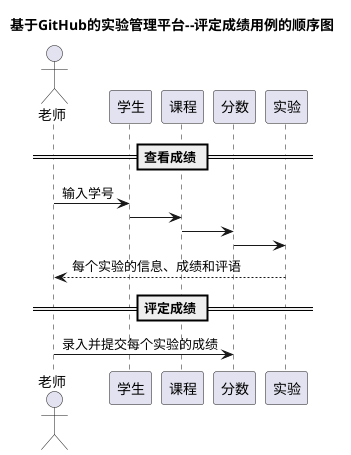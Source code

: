@startuml
title 基于GitHub的实验管理平台--评定成绩用例的顺序图
actor 老师
== 查看成绩 ==
老师 -> 学生 : 输入学号
学生 -> 课程
课程 -> 分数
分数 -> 实验
实验 --> 老师:每个实验的信息、成绩和评语
== 评定成绩 ==
老师 -> 分数 : 录入并提交每个实验的成绩
@enduml